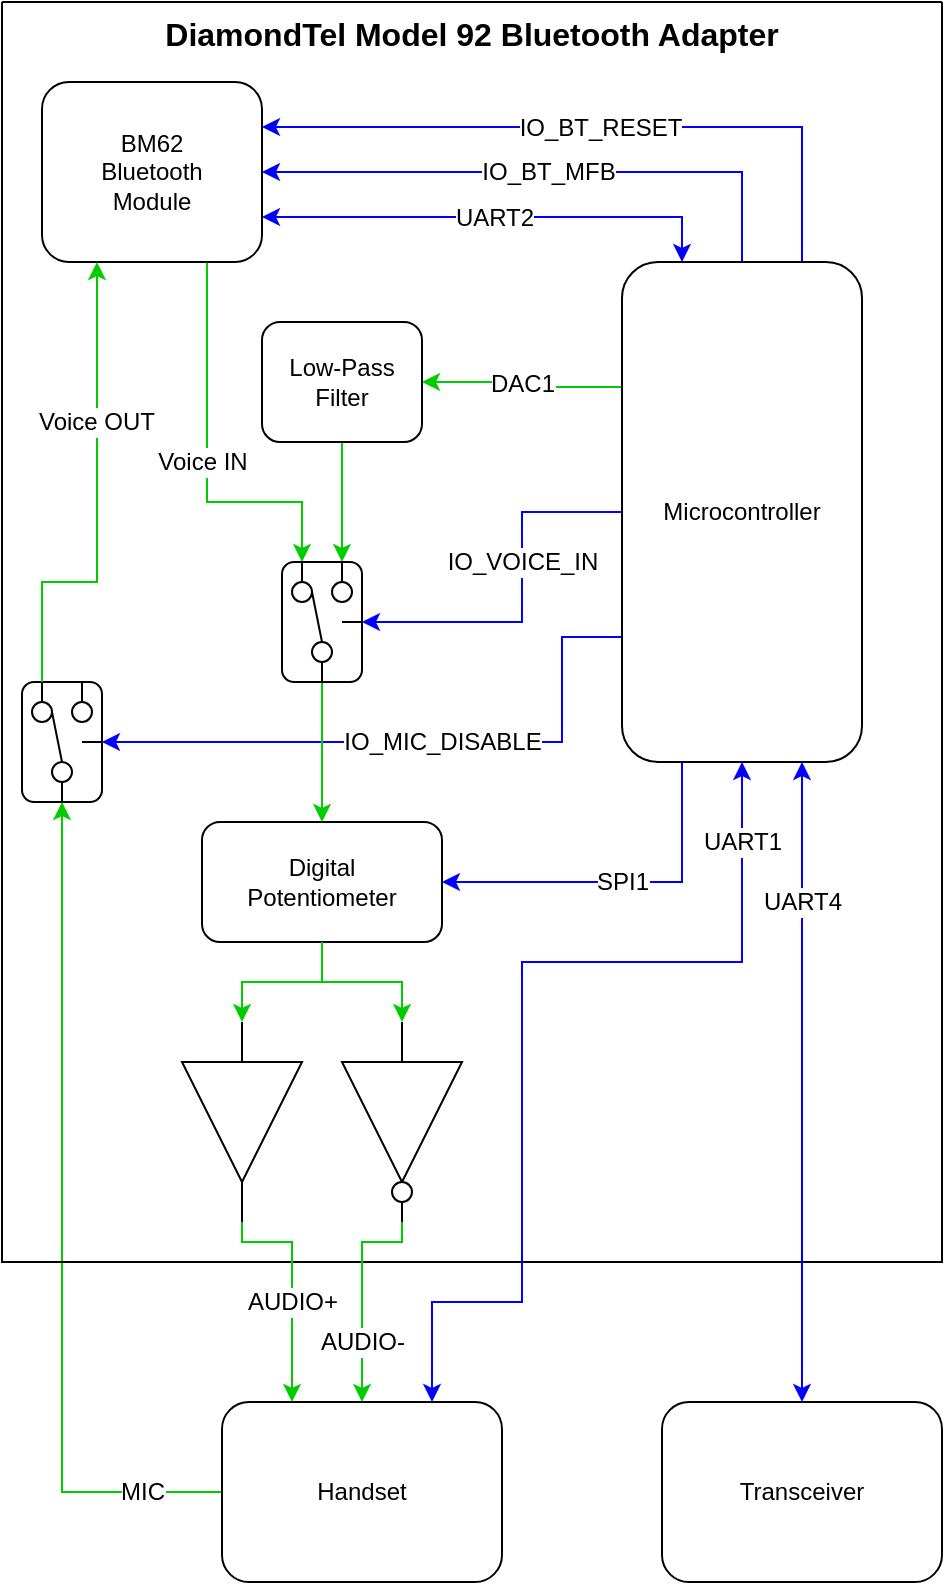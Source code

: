 <mxfile version="20.6.2" type="device"><diagram id="cRSakBLG42MdVwAODScS" name="Page-1"><mxGraphModel dx="889" dy="788" grid="1" gridSize="10" guides="1" tooltips="1" connect="1" arrows="1" fold="1" page="1" pageScale="1" pageWidth="850" pageHeight="1100" math="0" shadow="0"><root><mxCell id="0"/><mxCell id="1" parent="0"/><mxCell id="DBUQ4ZehcN4Erh0TJa4N-113" value="MIC" style="edgeStyle=orthogonalEdgeStyle;rounded=0;orthogonalLoop=1;jettySize=auto;html=1;strokeColor=#00CC00;entryX=0.5;entryY=1;entryDx=0;entryDy=0;entryPerimeter=0;fontSize=12;exitX=0;exitY=0.5;exitDx=0;exitDy=0;" parent="1" source="DBUQ4ZehcN4Erh0TJa4N-2" edge="1" target="TEhFNw4gtQW-xVYE_siT-72"><mxGeometry x="-0.812" relative="1" as="geometry"><mxPoint x="130" y="410" as="targetPoint"/><Array as="points"><mxPoint x="70" y="785"/></Array><mxPoint as="offset"/></mxGeometry></mxCell><mxCell id="DBUQ4ZehcN4Erh0TJa4N-2" value="Handset" style="rounded=1;whiteSpace=wrap;html=1;" parent="1" vertex="1"><mxGeometry x="150" y="740" width="140" height="90" as="geometry"/></mxCell><mxCell id="DBUQ4ZehcN4Erh0TJa4N-9" value="DiamondTel Model 92 Bluetooth Adapter" style="swimlane;startSize=0;verticalAlign=top;fontSize=16;collapsible=0;" parent="1" vertex="1"><mxGeometry x="40" y="40" width="470" height="630" as="geometry"><mxRectangle x="70" y="160" width="50" height="40" as="alternateBounds"/></mxGeometry></mxCell><mxCell id="DBUQ4ZehcN4Erh0TJa4N-114" value="DAC1" style="edgeStyle=orthogonalEdgeStyle;rounded=0;orthogonalLoop=1;jettySize=auto;html=1;strokeColor=#00CC00;entryX=1;entryY=0.5;entryDx=0;entryDy=0;exitX=0;exitY=0.25;exitDx=0;exitDy=0;fontSize=12;" parent="DBUQ4ZehcN4Erh0TJa4N-9" source="DBUQ4ZehcN4Erh0TJa4N-1" target="DBUQ4ZehcN4Erh0TJa4N-39" edge="1"><mxGeometry relative="1" as="geometry"><mxPoint x="360" y="335" as="targetPoint"/></mxGeometry></mxCell><mxCell id="TEhFNw4gtQW-xVYE_siT-99" value="IO_MIC_DISABLE" style="edgeStyle=orthogonalEdgeStyle;rounded=0;orthogonalLoop=1;jettySize=auto;html=1;exitX=0;exitY=0.75;exitDx=0;exitDy=0;entryX=1;entryY=0.5;entryDx=0;entryDy=0;entryPerimeter=0;strokeColor=#0000FF;fontSize=12;" edge="1" parent="DBUQ4ZehcN4Erh0TJa4N-9" source="DBUQ4ZehcN4Erh0TJa4N-1" target="TEhFNw4gtQW-xVYE_siT-72"><mxGeometry x="-0.088" relative="1" as="geometry"><Array as="points"><mxPoint x="280" y="318"/><mxPoint x="280" y="370"/></Array><mxPoint as="offset"/></mxGeometry></mxCell><mxCell id="TEhFNw4gtQW-xVYE_siT-102" value="IO_VOICE_IN" style="edgeStyle=orthogonalEdgeStyle;rounded=0;orthogonalLoop=1;jettySize=auto;html=1;exitX=0;exitY=0.5;exitDx=0;exitDy=0;entryX=1;entryY=0.5;entryDx=0;entryDy=0;entryPerimeter=0;strokeColor=#0000FF;fontSize=12;" edge="1" parent="DBUQ4ZehcN4Erh0TJa4N-9" source="DBUQ4ZehcN4Erh0TJa4N-1" target="TEhFNw4gtQW-xVYE_siT-83"><mxGeometry x="-0.19" relative="1" as="geometry"><Array as="points"><mxPoint x="260" y="255"/><mxPoint x="260" y="310"/></Array><mxPoint as="offset"/></mxGeometry></mxCell><mxCell id="TEhFNw4gtQW-xVYE_siT-104" value="SPI1" style="edgeStyle=orthogonalEdgeStyle;rounded=0;orthogonalLoop=1;jettySize=auto;html=1;exitX=0.25;exitY=1;exitDx=0;exitDy=0;entryX=1;entryY=0.5;entryDx=0;entryDy=0;strokeColor=#0000FF;startArrow=none;startFill=0;fontSize=12;" edge="1" parent="DBUQ4ZehcN4Erh0TJa4N-9" source="DBUQ4ZehcN4Erh0TJa4N-1" target="DBUQ4ZehcN4Erh0TJa4N-6"><mxGeometry relative="1" as="geometry"><Array as="points"><mxPoint x="340" y="440"/></Array></mxGeometry></mxCell><mxCell id="TEhFNw4gtQW-xVYE_siT-106" value="UART2" style="edgeStyle=orthogonalEdgeStyle;rounded=0;orthogonalLoop=1;jettySize=auto;html=1;exitX=0.25;exitY=0;exitDx=0;exitDy=0;entryX=1;entryY=0.75;entryDx=0;entryDy=0;strokeColor=#0000FF;startArrow=classic;startFill=1;fontSize=12;" edge="1" parent="DBUQ4ZehcN4Erh0TJa4N-9" source="DBUQ4ZehcN4Erh0TJa4N-1" target="DBUQ4ZehcN4Erh0TJa4N-7"><mxGeometry relative="1" as="geometry"/></mxCell><mxCell id="TEhFNw4gtQW-xVYE_siT-108" value="IO_BT_RESET" style="edgeStyle=orthogonalEdgeStyle;rounded=0;orthogonalLoop=1;jettySize=auto;html=1;exitX=0.75;exitY=0;exitDx=0;exitDy=0;entryX=1;entryY=0.25;entryDx=0;entryDy=0;strokeColor=#0000FF;startArrow=none;startFill=0;fontSize=12;" edge="1" parent="DBUQ4ZehcN4Erh0TJa4N-9" source="DBUQ4ZehcN4Erh0TJa4N-1" target="DBUQ4ZehcN4Erh0TJa4N-7"><mxGeometry relative="1" as="geometry"/></mxCell><mxCell id="TEhFNw4gtQW-xVYE_siT-109" value="IO_BT_MFB" style="edgeStyle=orthogonalEdgeStyle;rounded=0;orthogonalLoop=1;jettySize=auto;html=1;exitX=0.5;exitY=0;exitDx=0;exitDy=0;entryX=1;entryY=0.5;entryDx=0;entryDy=0;strokeColor=#0000FF;startArrow=none;startFill=0;fontSize=12;" edge="1" parent="DBUQ4ZehcN4Erh0TJa4N-9" source="DBUQ4ZehcN4Erh0TJa4N-1" target="DBUQ4ZehcN4Erh0TJa4N-7"><mxGeometry relative="1" as="geometry"/></mxCell><mxCell id="DBUQ4ZehcN4Erh0TJa4N-1" value="Microcontroller" style="rounded=1;whiteSpace=wrap;html=1;" parent="DBUQ4ZehcN4Erh0TJa4N-9" vertex="1"><mxGeometry x="310" y="130" width="120" height="250" as="geometry"/></mxCell><mxCell id="DBUQ4ZehcN4Erh0TJa4N-116" value="Voice IN" style="edgeStyle=orthogonalEdgeStyle;rounded=0;orthogonalLoop=1;jettySize=auto;html=1;strokeColor=#00CC00;entryX=0.25;entryY=0;entryDx=0;entryDy=0;entryPerimeter=0;exitX=0.75;exitY=1;exitDx=0;exitDy=0;fontSize=12;" parent="DBUQ4ZehcN4Erh0TJa4N-9" source="DBUQ4ZehcN4Erh0TJa4N-7" edge="1" target="TEhFNw4gtQW-xVYE_siT-83"><mxGeometry x="0.013" y="-3" relative="1" as="geometry"><mxPoint x="150" y="330" as="targetPoint"/><Array as="points"><mxPoint x="103" y="250"/><mxPoint x="150" y="250"/></Array><mxPoint as="offset"/></mxGeometry></mxCell><mxCell id="DBUQ4ZehcN4Erh0TJa4N-7" value="BM62&lt;br&gt;Bluetooth&lt;br&gt;Module" style="rounded=1;whiteSpace=wrap;html=1;" parent="DBUQ4ZehcN4Erh0TJa4N-9" vertex="1"><mxGeometry x="20" y="40" width="110" height="90" as="geometry"/></mxCell><mxCell id="DBUQ4ZehcN4Erh0TJa4N-75" style="edgeStyle=orthogonalEdgeStyle;rounded=0;orthogonalLoop=1;jettySize=auto;html=1;entryX=0;entryY=0.5;entryDx=0;entryDy=0;strokeColor=#00CC00;" parent="DBUQ4ZehcN4Erh0TJa4N-9" source="DBUQ4ZehcN4Erh0TJa4N-6" target="DBUQ4ZehcN4Erh0TJa4N-15" edge="1"><mxGeometry relative="1" as="geometry"><mxPoint x="120" y="560" as="targetPoint"/><Array as="points"><mxPoint x="160" y="490"/><mxPoint x="120" y="490"/></Array></mxGeometry></mxCell><mxCell id="DBUQ4ZehcN4Erh0TJa4N-6" value="Digital&lt;br&gt;Potentiometer" style="rounded=1;whiteSpace=wrap;html=1;" parent="DBUQ4ZehcN4Erh0TJa4N-9" vertex="1"><mxGeometry x="100" y="410" width="120" height="60" as="geometry"/></mxCell><mxCell id="DBUQ4ZehcN4Erh0TJa4N-15" value="" style="verticalLabelPosition=bottom;shadow=0;dashed=0;align=center;html=1;verticalAlign=top;shape=mxgraph.electrical.logic_gates.buffer2;direction=south;" parent="DBUQ4ZehcN4Erh0TJa4N-9" vertex="1"><mxGeometry x="90" y="510" width="60" height="100" as="geometry"/></mxCell><mxCell id="DBUQ4ZehcN4Erh0TJa4N-115" value="" style="edgeStyle=orthogonalEdgeStyle;rounded=0;orthogonalLoop=1;jettySize=auto;html=1;strokeColor=#00CC00;entryX=0.75;entryY=0;entryDx=0;entryDy=0;entryPerimeter=0;" parent="DBUQ4ZehcN4Erh0TJa4N-9" source="DBUQ4ZehcN4Erh0TJa4N-39" edge="1" target="TEhFNw4gtQW-xVYE_siT-83"><mxGeometry relative="1" as="geometry"><mxPoint x="170" y="330" as="targetPoint"/></mxGeometry></mxCell><mxCell id="DBUQ4ZehcN4Erh0TJa4N-39" value="Low-Pass&lt;br&gt;Filter" style="rounded=1;whiteSpace=wrap;html=1;" parent="DBUQ4ZehcN4Erh0TJa4N-9" vertex="1"><mxGeometry x="130" y="160" width="80" height="60" as="geometry"/></mxCell><mxCell id="DBUQ4ZehcN4Erh0TJa4N-82" style="edgeStyle=orthogonalEdgeStyle;rounded=0;orthogonalLoop=1;jettySize=auto;html=1;entryX=0.5;entryY=0;entryDx=0;entryDy=0;strokeColor=#00CC00;exitX=0.5;exitY=1;exitDx=0;exitDy=0;exitPerimeter=0;" parent="DBUQ4ZehcN4Erh0TJa4N-9" target="DBUQ4ZehcN4Erh0TJa4N-6" edge="1" source="TEhFNw4gtQW-xVYE_siT-83"><mxGeometry relative="1" as="geometry"><mxPoint x="160" y="400" as="sourcePoint"/></mxGeometry></mxCell><mxCell id="TEhFNw4gtQW-xVYE_siT-82" value="" style="group" vertex="1" connectable="0" parent="DBUQ4ZehcN4Erh0TJa4N-9"><mxGeometry x="140" y="280" width="40" height="60" as="geometry"/></mxCell><mxCell id="TEhFNw4gtQW-xVYE_siT-83" value="" style="rounded=1;whiteSpace=wrap;html=1;container=0;points=[[0.25,0,0,0,0],[0.5,1,0,0,0],[0.75,0,0,0,0],[1,0.5,0,0,0]];dropTarget=1;collapsible=0;movable=1;resizable=0;" vertex="1" parent="TEhFNw4gtQW-xVYE_siT-82"><mxGeometry width="40" height="60" as="geometry"/></mxCell><mxCell id="TEhFNw4gtQW-xVYE_siT-84" value="" style="ellipse;whiteSpace=wrap;html=1;aspect=fixed;container=0;connectable=1;allowArrows=0;deletable=0;cloneable=0;rotatable=1;movable=0;resizable=1;autosize=1;editable=1;" vertex="1" parent="TEhFNw4gtQW-xVYE_siT-82"><mxGeometry x="5" y="10" width="10" height="10" as="geometry"/></mxCell><mxCell id="TEhFNw4gtQW-xVYE_siT-85" value="" style="ellipse;whiteSpace=wrap;html=1;aspect=fixed;container=0;connectable=1;allowArrows=0;deletable=0;cloneable=0;rotatable=1;movable=0;resizable=1;autosize=1;editable=1;" vertex="1" parent="TEhFNw4gtQW-xVYE_siT-82"><mxGeometry x="25" y="10" width="10" height="10" as="geometry"/></mxCell><mxCell id="TEhFNw4gtQW-xVYE_siT-86" value="" style="ellipse;whiteSpace=wrap;html=1;aspect=fixed;container=0;connectable=1;allowArrows=0;deletable=0;cloneable=0;rotatable=1;movable=0;resizable=1;autosize=1;editable=1;" vertex="1" parent="TEhFNw4gtQW-xVYE_siT-82"><mxGeometry x="15" y="40" width="10" height="10" as="geometry"/></mxCell><mxCell id="TEhFNw4gtQW-xVYE_siT-87" value="" style="endArrow=none;html=1;rounded=0;exitX=0.5;exitY=0;exitDx=0;exitDy=0;movable=0;cloneable=0;deletable=0;bendable=0;anchorPointDirection=1;entryX=0.5;entryY=0;entryDx=0;entryDy=0;resizable=1;rotatable=1;editable=1;connectable=1;" edge="1" parent="TEhFNw4gtQW-xVYE_siT-82" target="TEhFNw4gtQW-xVYE_siT-85"><mxGeometry width="50" height="50" relative="1" as="geometry"><mxPoint x="30" as="sourcePoint"/><mxPoint x="-25" y="55" as="targetPoint"/></mxGeometry></mxCell><mxCell id="TEhFNw4gtQW-xVYE_siT-88" value="" style="endArrow=none;html=1;rounded=0;entryX=0.5;entryY=1;entryDx=0;entryDy=0;movable=0;cloneable=0;deletable=0;bendable=0;anchorPointDirection=1;exitX=0.5;exitY=1;exitDx=0;exitDy=0;resizable=1;rotatable=1;editable=1;connectable=1;" edge="1" parent="TEhFNw4gtQW-xVYE_siT-82" target="TEhFNw4gtQW-xVYE_siT-86"><mxGeometry width="50" height="50" relative="1" as="geometry"><mxPoint x="20" y="60" as="sourcePoint"/><mxPoint x="35" y="20" as="targetPoint"/></mxGeometry></mxCell><mxCell id="TEhFNw4gtQW-xVYE_siT-89" value="" style="endArrow=none;html=1;rounded=0;entryX=0.5;entryY=0;entryDx=0;entryDy=0;movable=0;cloneable=0;deletable=0;bendable=0;anchorPointDirection=1;resizable=1;rotatable=1;editable=1;connectable=1;" edge="1" parent="TEhFNw4gtQW-xVYE_siT-82" target="TEhFNw4gtQW-xVYE_siT-84"><mxGeometry width="50" height="50" relative="1" as="geometry"><mxPoint x="10" as="sourcePoint"/><mxPoint x="20" y="30" as="targetPoint"/></mxGeometry></mxCell><mxCell id="TEhFNw4gtQW-xVYE_siT-90" value="" style="endArrow=none;html=1;rounded=0;exitX=0.5;exitY=0;exitDx=0;exitDy=0;entryX=1;entryY=0.5;entryDx=0;entryDy=0;movable=0;deletable=0;bendable=0;anchorPointDirection=1;resizable=1;rotatable=1;editable=1;connectable=1;cloneable=0;" edge="1" parent="TEhFNw4gtQW-xVYE_siT-82" source="TEhFNw4gtQW-xVYE_siT-86" target="TEhFNw4gtQW-xVYE_siT-84"><mxGeometry width="50" height="50" relative="1" as="geometry"><mxPoint x="-30" y="50" as="sourcePoint"/><mxPoint x="25" y="10" as="targetPoint"/></mxGeometry></mxCell><mxCell id="TEhFNw4gtQW-xVYE_siT-91" value="" style="endArrow=none;html=1;rounded=0;exitX=1;exitY=0.5;exitDx=0;exitDy=0;exitPerimeter=0;movable=0;deletable=0;bendable=0;anchorPointDirection=1;resizable=1;rotatable=1;editable=1;connectable=1;cloneable=0;" edge="1" parent="TEhFNw4gtQW-xVYE_siT-82"><mxGeometry width="50" height="50" relative="1" as="geometry"><mxPoint x="40" y="30" as="sourcePoint"/><mxPoint x="30" y="30" as="targetPoint"/></mxGeometry></mxCell><mxCell id="TEhFNw4gtQW-xVYE_siT-96" value="" style="group" vertex="1" connectable="0" parent="DBUQ4ZehcN4Erh0TJa4N-9"><mxGeometry x="170" y="510" width="60" height="100" as="geometry"/></mxCell><mxCell id="TEhFNw4gtQW-xVYE_siT-97" value="" style="verticalLabelPosition=bottom;shadow=0;dashed=0;align=center;html=1;verticalAlign=top;shape=mxgraph.electrical.logic_gates.buffer2;direction=south;" vertex="1" parent="TEhFNw4gtQW-xVYE_siT-96"><mxGeometry width="60" height="100" as="geometry"/></mxCell><mxCell id="TEhFNw4gtQW-xVYE_siT-98" value="" style="ellipse;whiteSpace=wrap;html=1;aspect=fixed;strokeColor=#000000;container=1;collapsible=0;" vertex="1" parent="TEhFNw4gtQW-xVYE_siT-96"><mxGeometry x="25" y="80" width="10" height="10" as="geometry"/></mxCell><mxCell id="DBUQ4ZehcN4Erh0TJa4N-81" style="edgeStyle=orthogonalEdgeStyle;rounded=0;orthogonalLoop=1;jettySize=auto;html=1;strokeColor=#00CC00;exitX=0.5;exitY=1;exitDx=0;exitDy=0;entryX=0;entryY=0.5;entryDx=0;entryDy=0;" parent="DBUQ4ZehcN4Erh0TJa4N-9" source="DBUQ4ZehcN4Erh0TJa4N-6" edge="1" target="TEhFNw4gtQW-xVYE_siT-97"><mxGeometry relative="1" as="geometry"><mxPoint x="200" y="560" as="targetPoint"/><Array as="points"><mxPoint x="160" y="490"/><mxPoint x="200" y="490"/></Array></mxGeometry></mxCell><mxCell id="TEhFNw4gtQW-xVYE_siT-71" value="" style="group" vertex="1" connectable="0" parent="DBUQ4ZehcN4Erh0TJa4N-9"><mxGeometry x="10" y="340" width="40" height="60" as="geometry"/></mxCell><mxCell id="TEhFNw4gtQW-xVYE_siT-72" value="" style="rounded=1;whiteSpace=wrap;html=1;container=0;points=[[0.25,0,0,0,0],[0.5,1,0,0,0],[0.75,0,0,0,0],[1,0.5,0,0,0]];dropTarget=1;collapsible=0;movable=1;resizable=0;" vertex="1" parent="TEhFNw4gtQW-xVYE_siT-71"><mxGeometry width="40" height="60" as="geometry"/></mxCell><mxCell id="TEhFNw4gtQW-xVYE_siT-73" value="" style="ellipse;whiteSpace=wrap;html=1;aspect=fixed;container=0;connectable=1;allowArrows=0;deletable=0;cloneable=0;rotatable=1;movable=0;resizable=1;autosize=1;editable=1;" vertex="1" parent="TEhFNw4gtQW-xVYE_siT-71"><mxGeometry x="5" y="10" width="10" height="10" as="geometry"/></mxCell><mxCell id="TEhFNw4gtQW-xVYE_siT-74" value="" style="ellipse;whiteSpace=wrap;html=1;aspect=fixed;container=0;connectable=1;allowArrows=0;deletable=0;cloneable=0;rotatable=1;movable=0;resizable=1;autosize=1;editable=1;" vertex="1" parent="TEhFNw4gtQW-xVYE_siT-71"><mxGeometry x="25" y="10" width="10" height="10" as="geometry"/></mxCell><mxCell id="TEhFNw4gtQW-xVYE_siT-75" value="" style="ellipse;whiteSpace=wrap;html=1;aspect=fixed;container=0;connectable=1;allowArrows=0;deletable=0;cloneable=0;rotatable=1;movable=0;resizable=1;autosize=1;editable=1;" vertex="1" parent="TEhFNw4gtQW-xVYE_siT-71"><mxGeometry x="15" y="40" width="10" height="10" as="geometry"/></mxCell><mxCell id="TEhFNw4gtQW-xVYE_siT-76" value="" style="endArrow=none;html=1;rounded=0;exitX=0.5;exitY=0;exitDx=0;exitDy=0;movable=0;cloneable=0;deletable=0;bendable=0;anchorPointDirection=1;entryX=0.5;entryY=0;entryDx=0;entryDy=0;resizable=1;rotatable=1;editable=1;connectable=1;" edge="1" parent="TEhFNw4gtQW-xVYE_siT-71" target="TEhFNw4gtQW-xVYE_siT-74"><mxGeometry width="50" height="50" relative="1" as="geometry"><mxPoint x="30" as="sourcePoint"/><mxPoint x="-25" y="55" as="targetPoint"/></mxGeometry></mxCell><mxCell id="TEhFNw4gtQW-xVYE_siT-77" value="" style="endArrow=none;html=1;rounded=0;entryX=0.5;entryY=1;entryDx=0;entryDy=0;movable=0;cloneable=0;deletable=0;bendable=0;anchorPointDirection=1;exitX=0.5;exitY=1;exitDx=0;exitDy=0;resizable=1;rotatable=1;editable=1;connectable=1;" edge="1" parent="TEhFNw4gtQW-xVYE_siT-71" target="TEhFNw4gtQW-xVYE_siT-75"><mxGeometry width="50" height="50" relative="1" as="geometry"><mxPoint x="20" y="60" as="sourcePoint"/><mxPoint x="35" y="20" as="targetPoint"/></mxGeometry></mxCell><mxCell id="TEhFNw4gtQW-xVYE_siT-78" value="" style="endArrow=none;html=1;rounded=0;entryX=0.5;entryY=0;entryDx=0;entryDy=0;movable=0;cloneable=0;deletable=0;bendable=0;anchorPointDirection=1;resizable=1;rotatable=1;editable=1;connectable=1;" edge="1" parent="TEhFNw4gtQW-xVYE_siT-71" target="TEhFNw4gtQW-xVYE_siT-73"><mxGeometry width="50" height="50" relative="1" as="geometry"><mxPoint x="10" as="sourcePoint"/><mxPoint x="20" y="30" as="targetPoint"/></mxGeometry></mxCell><mxCell id="TEhFNw4gtQW-xVYE_siT-79" value="" style="endArrow=none;html=1;rounded=0;exitX=0.5;exitY=0;exitDx=0;exitDy=0;entryX=1;entryY=0.5;entryDx=0;entryDy=0;movable=0;deletable=0;bendable=0;anchorPointDirection=1;resizable=1;rotatable=1;editable=1;connectable=1;cloneable=0;" edge="1" parent="TEhFNw4gtQW-xVYE_siT-71" source="TEhFNw4gtQW-xVYE_siT-75" target="TEhFNw4gtQW-xVYE_siT-73"><mxGeometry width="50" height="50" relative="1" as="geometry"><mxPoint x="-30" y="50" as="sourcePoint"/><mxPoint x="25" y="10" as="targetPoint"/></mxGeometry></mxCell><mxCell id="TEhFNw4gtQW-xVYE_siT-80" value="" style="endArrow=none;html=1;rounded=0;exitX=1;exitY=0.5;exitDx=0;exitDy=0;exitPerimeter=0;movable=0;deletable=0;bendable=0;anchorPointDirection=1;resizable=1;rotatable=1;editable=1;connectable=1;cloneable=0;" edge="1" parent="TEhFNw4gtQW-xVYE_siT-71"><mxGeometry width="50" height="50" relative="1" as="geometry"><mxPoint x="40" y="30" as="sourcePoint"/><mxPoint x="30" y="30" as="targetPoint"/></mxGeometry></mxCell><mxCell id="TEhFNw4gtQW-xVYE_siT-113" value="Voice OUT" style="edgeStyle=orthogonalEdgeStyle;rounded=0;orthogonalLoop=1;jettySize=auto;html=1;exitX=0.25;exitY=0;exitDx=0;exitDy=0;exitPerimeter=0;entryX=0.25;entryY=1;entryDx=0;entryDy=0;strokeColor=#00CC00;fontSize=12;startArrow=none;startFill=0;" edge="1" parent="DBUQ4ZehcN4Erh0TJa4N-9" source="TEhFNw4gtQW-xVYE_siT-72" target="DBUQ4ZehcN4Erh0TJa4N-7"><mxGeometry x="0.326" relative="1" as="geometry"><Array as="points"><mxPoint x="20" y="290"/><mxPoint x="47" y="290"/></Array><mxPoint as="offset"/></mxGeometry></mxCell><mxCell id="DBUQ4ZehcN4Erh0TJa4N-13" value="Transceiver" style="rounded=1;whiteSpace=wrap;html=1;" parent="1" vertex="1"><mxGeometry x="370" y="740" width="140" height="90" as="geometry"/></mxCell><mxCell id="DBUQ4ZehcN4Erh0TJa4N-83" value="AUDIO+" style="edgeStyle=segmentEdgeStyle;endArrow=classic;html=1;rounded=0;strokeColor=#00CC00;exitX=1;exitY=0.5;exitDx=0;exitDy=0;entryX=0.25;entryY=0;entryDx=0;entryDy=0;fontSize=12;" parent="1" source="DBUQ4ZehcN4Erh0TJa4N-15" target="DBUQ4ZehcN4Erh0TJa4N-2" edge="1"><mxGeometry x="0.13" width="50" height="50" relative="1" as="geometry"><mxPoint x="240" y="780" as="sourcePoint"/><mxPoint x="480" y="780" as="targetPoint"/><Array as="points"><mxPoint x="160" y="660"/><mxPoint x="185" y="660"/></Array><mxPoint as="offset"/></mxGeometry></mxCell><mxCell id="DBUQ4ZehcN4Erh0TJa4N-84" value="AUDIO-" style="edgeStyle=segmentEdgeStyle;endArrow=classic;html=1;rounded=0;strokeColor=#00CC00;entryX=0.5;entryY=0;entryDx=0;entryDy=0;exitX=1;exitY=0.5;exitDx=0;exitDy=0;fontSize=12;" parent="1" target="DBUQ4ZehcN4Erh0TJa4N-2" edge="1" source="TEhFNw4gtQW-xVYE_siT-97"><mxGeometry x="0.455" width="50" height="50" relative="1" as="geometry"><mxPoint x="275" y="695" as="sourcePoint"/><mxPoint x="660" y="750" as="targetPoint"/><Array as="points"><mxPoint x="240" y="660"/><mxPoint x="220" y="660"/></Array><mxPoint as="offset"/></mxGeometry></mxCell><mxCell id="TEhFNw4gtQW-xVYE_siT-105" value="UART1" style="edgeStyle=orthogonalEdgeStyle;rounded=0;orthogonalLoop=1;jettySize=auto;html=1;exitX=0.5;exitY=1;exitDx=0;exitDy=0;entryX=0.75;entryY=0;entryDx=0;entryDy=0;strokeColor=#0000FF;startArrow=classic;startFill=1;fontSize=12;" edge="1" parent="1" source="DBUQ4ZehcN4Erh0TJa4N-1" target="DBUQ4ZehcN4Erh0TJa4N-2"><mxGeometry x="-0.832" relative="1" as="geometry"><Array as="points"><mxPoint x="410" y="520"/><mxPoint x="300" y="520"/><mxPoint x="300" y="690"/><mxPoint x="255" y="690"/></Array><mxPoint as="offset"/></mxGeometry></mxCell><mxCell id="TEhFNw4gtQW-xVYE_siT-107" value="UART4" style="edgeStyle=orthogonalEdgeStyle;rounded=0;orthogonalLoop=1;jettySize=auto;html=1;exitX=0.75;exitY=1;exitDx=0;exitDy=0;entryX=0.5;entryY=0;entryDx=0;entryDy=0;strokeColor=#0000FF;startArrow=classic;startFill=1;fontSize=12;" edge="1" parent="1" source="DBUQ4ZehcN4Erh0TJa4N-1" target="DBUQ4ZehcN4Erh0TJa4N-13"><mxGeometry x="-0.562" relative="1" as="geometry"><Array as="points"><mxPoint x="440" y="680"/><mxPoint x="440" y="680"/></Array><mxPoint as="offset"/></mxGeometry></mxCell></root></mxGraphModel></diagram></mxfile>